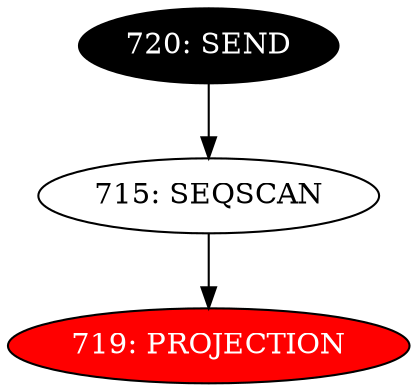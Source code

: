 digraph name {
715 [label="715: SEQSCAN" ];
715 -> 719;
719 [label="719: PROJECTION" fontcolor="white" style="filled" fillcolor="red"];
720 [label="720: SEND" fontcolor="white" style="filled" fillcolor="black"];
720 -> 715;

}

